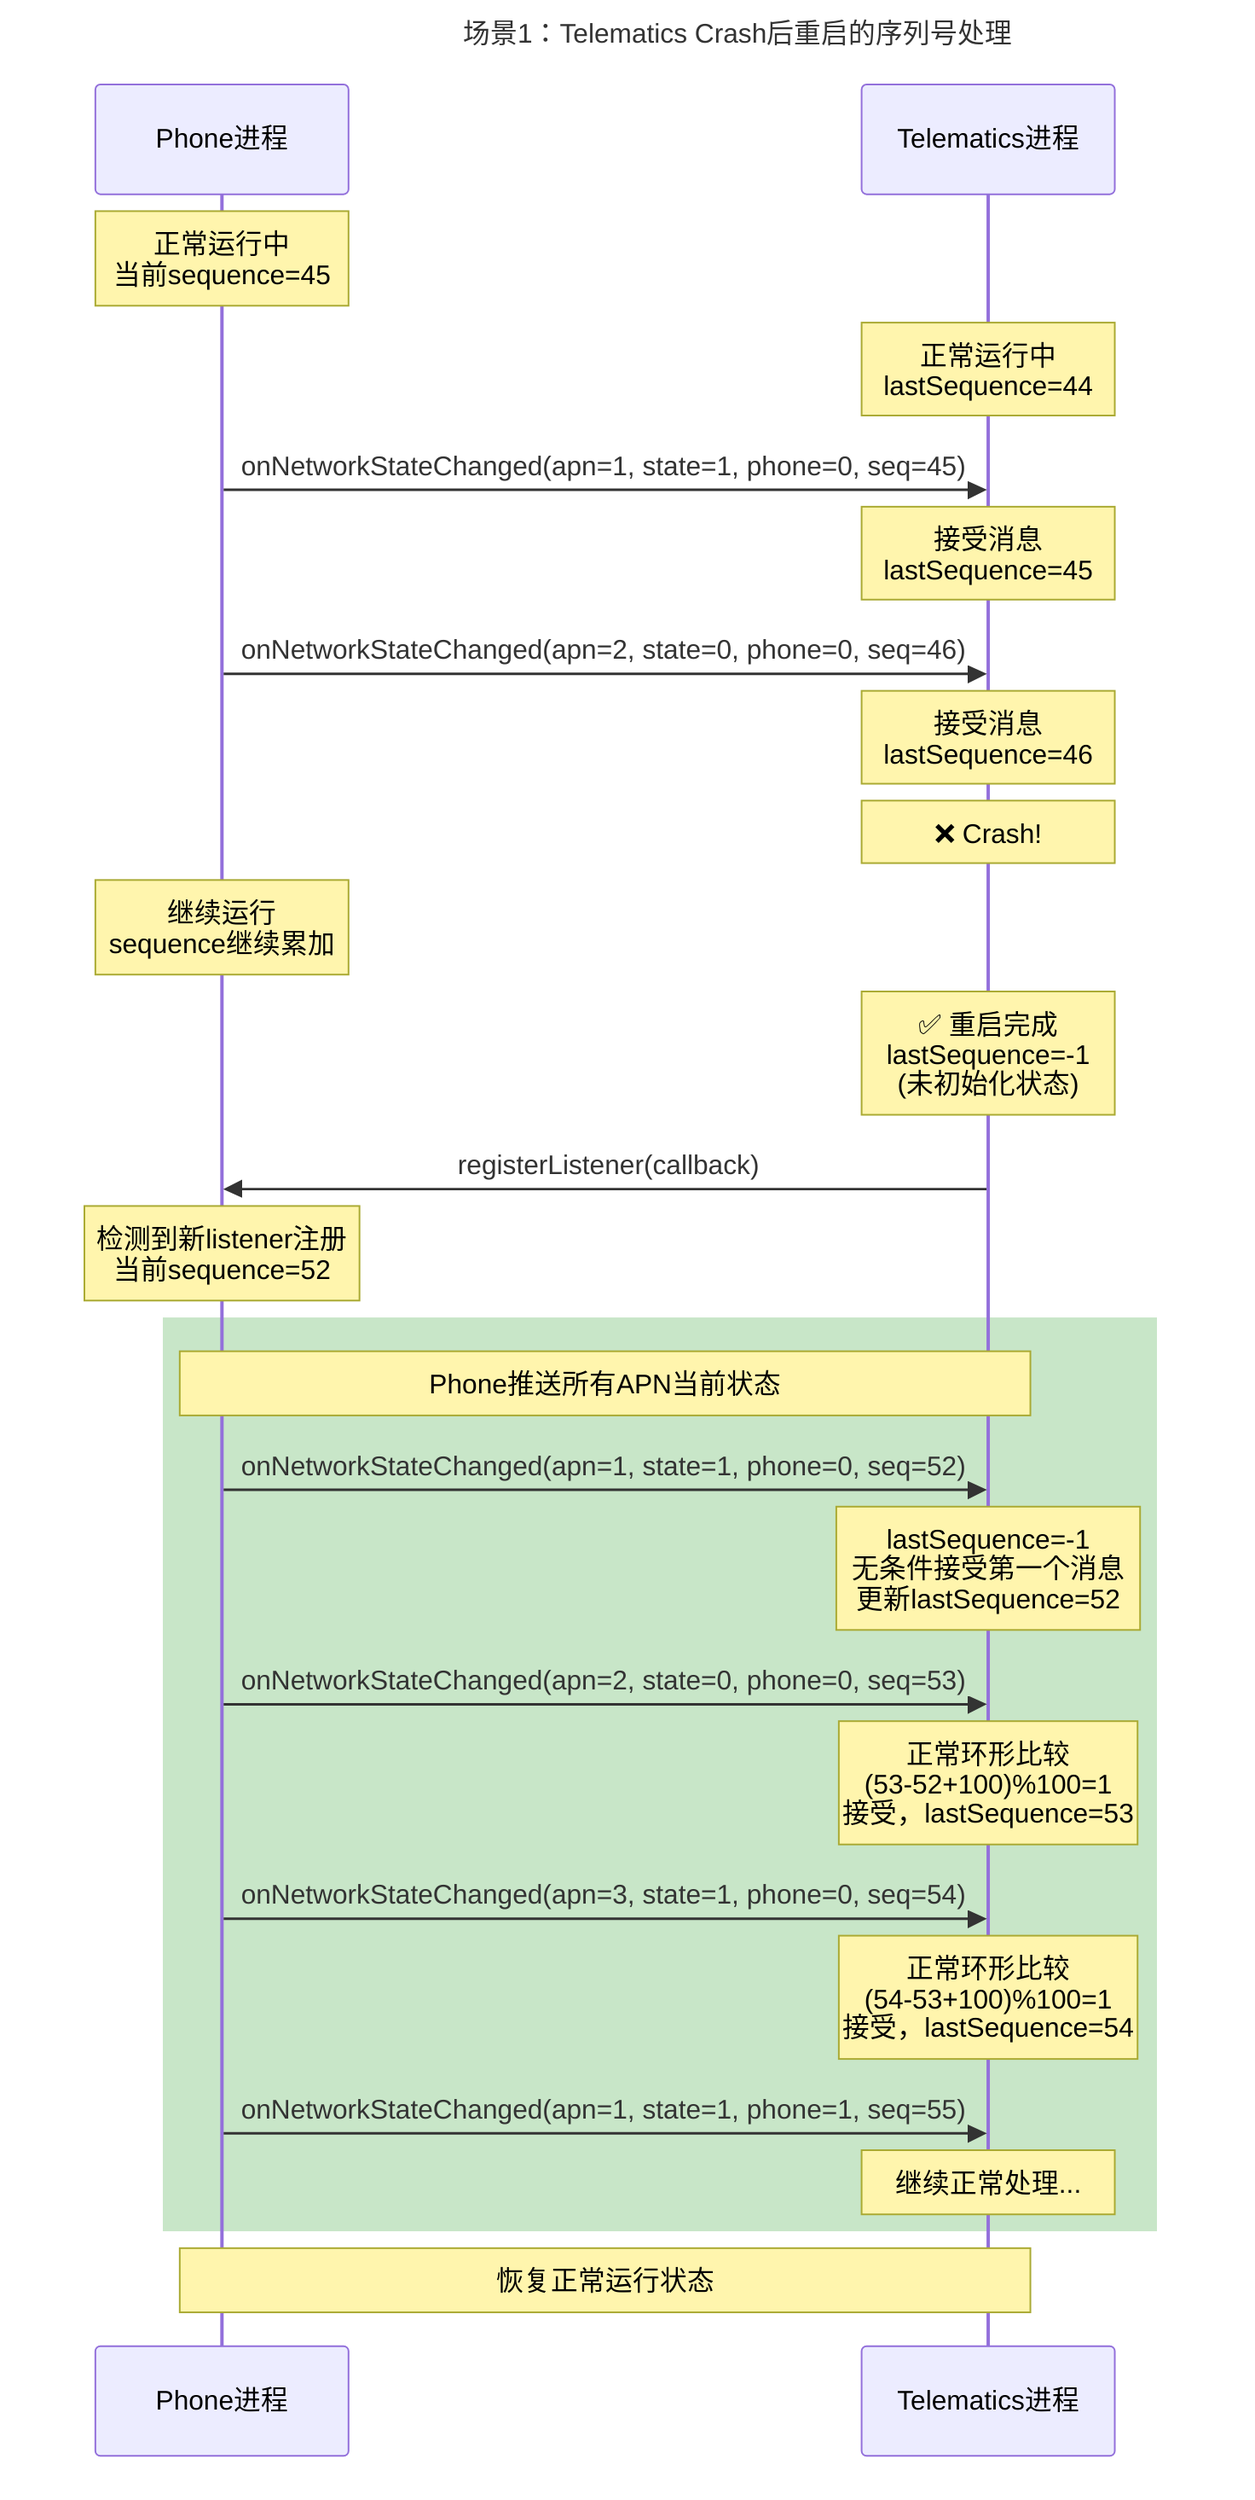 sequenceDiagram
    title 场景1：Telematics Crash后重启的序列号处理
    
    participant Phone as Phone进程
    participant Telematics as Telematics进程
    
    Note over Phone: 正常运行中<br/>当前sequence=45
    Note over Telematics: 正常运行中<br/>lastSequence=44
    
    Phone->>Telematics: onNetworkStateChanged(apn=1, state=1, phone=0, seq=45)
    Note over Telematics: 接受消息<br/>lastSequence=45
    
    Phone->>Telematics: onNetworkStateChanged(apn=2, state=0, phone=0, seq=46)
    Note over Telematics: 接受消息<br/>lastSequence=46
    
    Note over Telematics: ❌ Crash!
    Note over Phone: 继续运行<br/>sequence继续累加
    
    Note over Telematics: ✅ 重启完成<br/>lastSequence=-1<br/>(未初始化状态)
    
    Telematics->>Phone: registerListener(callback)
    Note over Phone: 检测到新listener注册<br/>当前sequence=52
    
    rect rgb(200, 230, 200)
        Note over Phone,Telematics: Phone推送所有APN当前状态
        Phone->>Telematics: onNetworkStateChanged(apn=1, state=1, phone=0, seq=52)
        Note over Telematics: lastSequence=-1<br/>无条件接受第一个消息<br/>更新lastSequence=52
        
        Phone->>Telematics: onNetworkStateChanged(apn=2, state=0, phone=0, seq=53)
        Note over Telematics: 正常环形比较<br/>(53-52+100)%100=1<br/>接受，lastSequence=53
        
        Phone->>Telematics: onNetworkStateChanged(apn=3, state=1, phone=0, seq=54)
        Note over Telematics: 正常环形比较<br/>(54-53+100)%100=1<br/>接受，lastSequence=54
        
        Phone->>Telematics: onNetworkStateChanged(apn=1, state=1, phone=1, seq=55)
        Note over Telematics: 继续正常处理...
    end
    
    Note over Phone,Telematics: 恢复正常运行状态